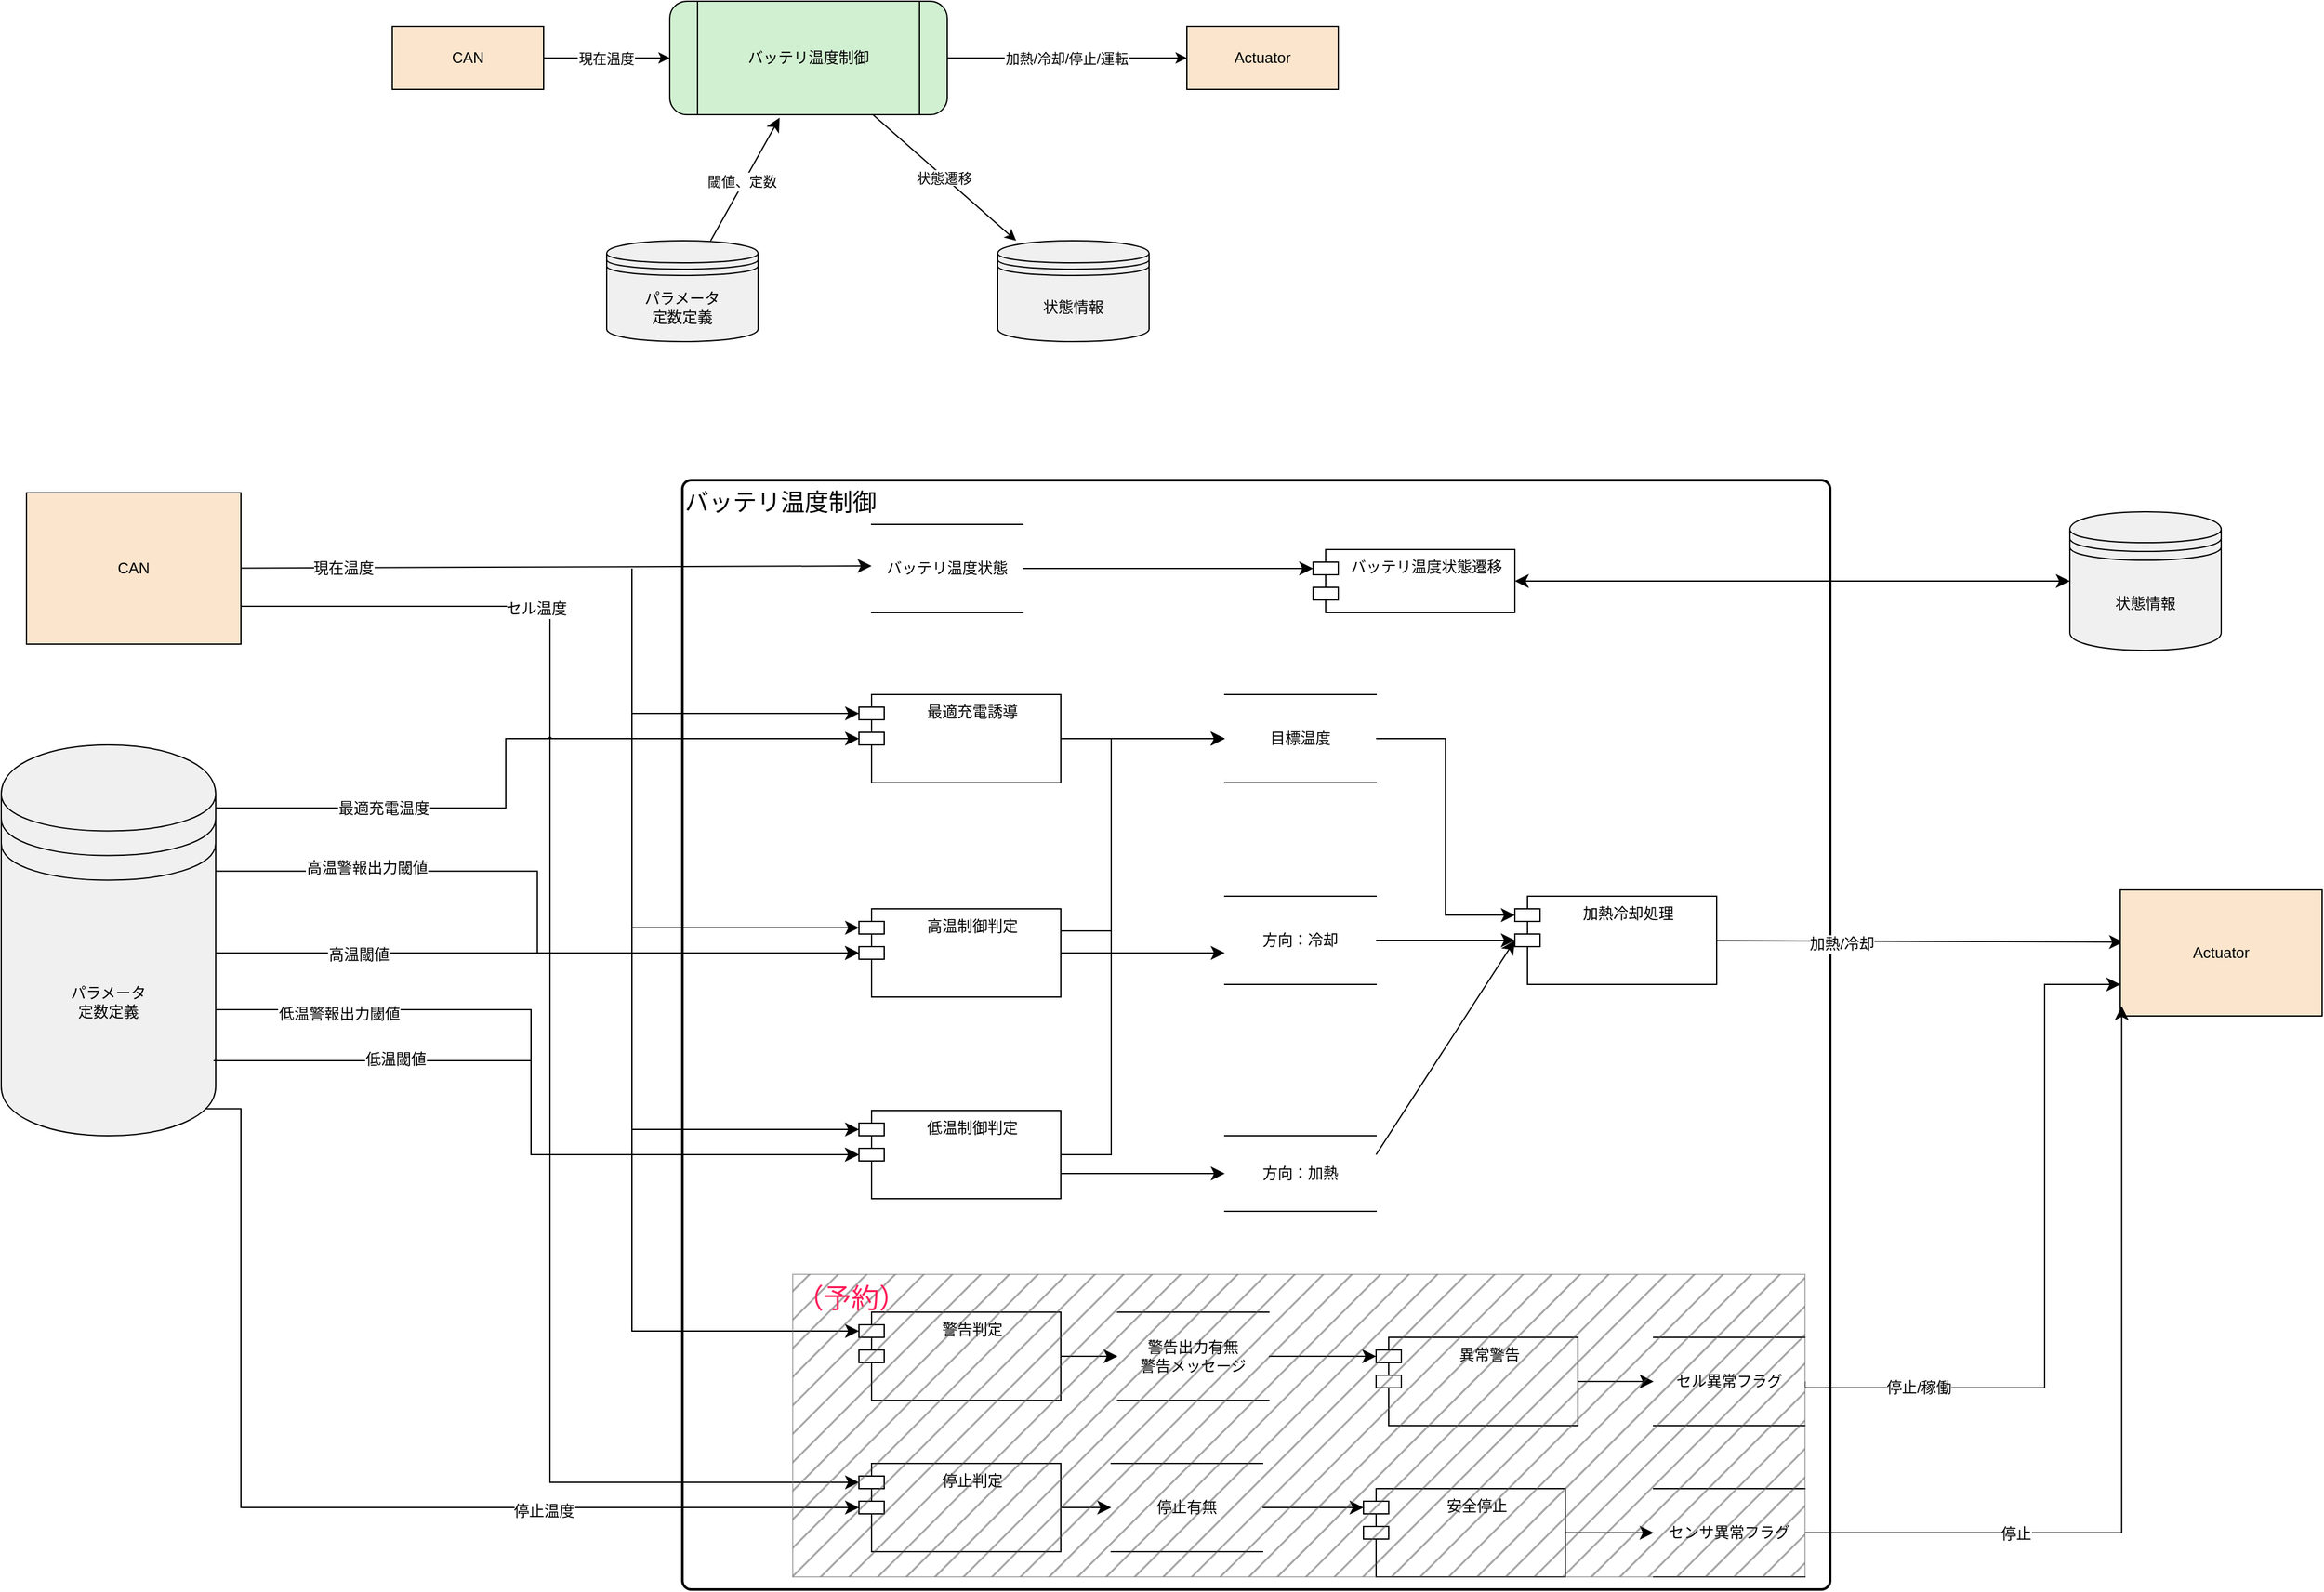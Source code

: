 <mxfile version="28.2.5">
  <diagram id="dfd_level0" name="Battery Temperature Control - Level 0 DFD">
    <mxGraphModel dx="2268" dy="1175" grid="1" gridSize="10" guides="1" tooltips="1" connect="1" arrows="1" fold="1" page="0" pageScale="1" pageWidth="1654" pageHeight="1169" math="0" shadow="0">
      <root>
        <mxCell id="0" />
        <mxCell id="1" parent="0" />
        <mxCell id="can" value="CAN" style="shape=rectangle;fillColor=#fce5cd;whiteSpace=wrap;html=1;" parent="1" vertex="1">
          <mxGeometry x="80" y="120" width="120" height="50" as="geometry" />
        </mxCell>
        <mxCell id="logic" value="バッテリ温度制御" style="shape=process;rounded=1;fillColor=#d1f0d1;whiteSpace=wrap;html=1;" parent="1" vertex="1">
          <mxGeometry x="300" y="100" width="220" height="90" as="geometry" />
        </mxCell>
        <mxCell id="act" value="Actuator" style="shape=rectangle;fillColor=#fce5cd;whiteSpace=wrap;html=1;" parent="1" vertex="1">
          <mxGeometry x="710" y="120" width="120" height="50" as="geometry" />
        </mxCell>
        <mxCell id="conf" value="パラメータ&lt;div&gt;定数定義&lt;/div&gt;" style="shape=datastore;fillColor=#f0f0f0;whiteSpace=wrap;html=1;" parent="1" vertex="1">
          <mxGeometry x="250" y="290" width="120" height="80" as="geometry" />
        </mxCell>
        <mxCell id="state" value="状態情報" style="shape=datastore;fillColor=#f0f0f0;whiteSpace=wrap;html=1;" parent="1" vertex="1">
          <mxGeometry x="560" y="290" width="120" height="80" as="geometry" />
        </mxCell>
        <mxCell id="f1" value="現在温度" parent="1" source="can" target="logic" edge="1">
          <mxGeometry relative="1" as="geometry">
            <mxPoint as="offset" />
          </mxGeometry>
        </mxCell>
        <mxCell id="f2" value="加熱/冷却/停止/運転" parent="1" source="logic" target="act" edge="1">
          <mxGeometry relative="1" as="geometry" />
        </mxCell>
        <mxCell id="f4" value="状態遷移" parent="1" source="logic" target="state" edge="1">
          <mxGeometry relative="1" as="geometry" />
        </mxCell>
        <mxCell id="gV4ivacfT20c8QTqMqW6-1" value="バッテリ温度制御" style="rounded=1;whiteSpace=wrap;html=1;absoluteArcSize=1;arcSize=14;strokeWidth=2;align=left;verticalAlign=top;fontSize=19;" parent="1" vertex="1">
          <mxGeometry x="310" y="480" width="910" height="880" as="geometry" />
        </mxCell>
        <mxCell id="K3a5HmwYM3yJjZjsRP28-11" style="edgeStyle=none;curved=1;rounded=0;orthogonalLoop=1;jettySize=auto;html=1;entryX=0;entryY=0.3;entryDx=0;entryDy=0;fontSize=12;startSize=8;endSize=8;strokeColor=#09090A;" edge="1" parent="1" source="gV4ivacfT20c8QTqMqW6-2">
          <mxGeometry relative="1" as="geometry">
            <mxPoint x="460" y="548.0" as="targetPoint" />
          </mxGeometry>
        </mxCell>
        <mxCell id="K3a5HmwYM3yJjZjsRP28-12" value="現在温度" style="edgeLabel;html=1;align=center;verticalAlign=middle;resizable=0;points=[];fontSize=12;" vertex="1" connectable="0" parent="K3a5HmwYM3yJjZjsRP28-11">
          <mxGeometry x="0.189" y="1" relative="1" as="geometry">
            <mxPoint x="-217" y="2" as="offset" />
          </mxGeometry>
        </mxCell>
        <mxCell id="gV4ivacfT20c8QTqMqW6-2" value="CAN" style="shape=rectangle;fillColor=#fce5cd;whiteSpace=wrap;html=1;" parent="1" vertex="1">
          <mxGeometry x="-210" y="490" width="170" height="120" as="geometry" />
        </mxCell>
        <mxCell id="gV4ivacfT20c8QTqMqW6-22" style="edgeStyle=none;curved=1;rounded=0;orthogonalLoop=1;jettySize=auto;html=1;fontSize=12;startSize=8;endSize=8;" parent="1" source="gV4ivacfT20c8QTqMqW6-4" edge="1">
          <mxGeometry relative="1" as="geometry">
            <mxPoint x="740" y="685" as="targetPoint" />
          </mxGeometry>
        </mxCell>
        <mxCell id="gV4ivacfT20c8QTqMqW6-4" value="&lt;p style=&quot;margin-top: 0pt; margin-bottom: 0pt; margin-left: 0in; direction: ltr; unicode-bidi: embed; vertical-align: middle; word-break: normal;&quot;&gt;&lt;font face=&quot;Helvetica&quot; style=&quot;&quot;&gt;最適充電誘導&lt;/font&gt;&lt;/p&gt;" style="shape=module;align=left;spacingLeft=20;align=center;verticalAlign=top;whiteSpace=wrap;html=1;" parent="1" vertex="1">
          <mxGeometry x="450" y="650" width="160" height="70" as="geometry" />
        </mxCell>
        <mxCell id="gV4ivacfT20c8QTqMqW6-50" value="" style="edgeStyle=none;curved=1;rounded=0;orthogonalLoop=1;jettySize=auto;html=1;fontSize=12;startSize=8;endSize=8;" parent="1" source="gV4ivacfT20c8QTqMqW6-14" edge="1">
          <mxGeometry relative="1" as="geometry">
            <mxPoint x="740" y="855" as="targetPoint" />
          </mxGeometry>
        </mxCell>
        <mxCell id="gV4ivacfT20c8QTqMqW6-55" style="edgeStyle=orthogonalEdgeStyle;rounded=0;orthogonalLoop=1;jettySize=auto;html=1;entryX=0;entryY=0.5;entryDx=0;entryDy=0;fontSize=12;startSize=8;endSize=8;exitX=1;exitY=0.25;exitDx=0;exitDy=0;" parent="1" source="gV4ivacfT20c8QTqMqW6-14" edge="1">
          <mxGeometry relative="1" as="geometry">
            <mxPoint x="740" y="685" as="targetPoint" />
            <Array as="points">
              <mxPoint x="650" y="838" />
              <mxPoint x="650" y="685" />
            </Array>
          </mxGeometry>
        </mxCell>
        <mxCell id="K3a5HmwYM3yJjZjsRP28-35" style="edgeStyle=orthogonalEdgeStyle;rounded=0;orthogonalLoop=1;jettySize=auto;html=1;entryX=0;entryY=0.5;entryDx=0;entryDy=0;fontSize=12;startSize=8;endSize=8;exitX=1;exitY=0.5;exitDx=0;exitDy=0;" edge="1" parent="1" source="gV4ivacfT20c8QTqMqW6-15" target="K3a5HmwYM3yJjZjsRP28-33">
          <mxGeometry relative="1" as="geometry">
            <Array as="points">
              <mxPoint x="650" y="1015" />
              <mxPoint x="650" y="685" />
            </Array>
          </mxGeometry>
        </mxCell>
        <mxCell id="K3a5HmwYM3yJjZjsRP28-42" style="edgeStyle=none;curved=1;rounded=0;orthogonalLoop=1;jettySize=auto;html=1;exitX=1;exitY=0.5;exitDx=0;exitDy=0;fontSize=12;startSize=8;endSize=8;entryX=0;entryY=0.5;entryDx=0;entryDy=0;" edge="1" parent="1" target="K3a5HmwYM3yJjZjsRP28-39">
          <mxGeometry relative="1" as="geometry">
            <mxPoint x="610" y="1030" as="sourcePoint" />
            <mxPoint x="740" y="1030" as="targetPoint" />
          </mxGeometry>
        </mxCell>
        <mxCell id="gV4ivacfT20c8QTqMqW6-15" value="&lt;p style=&quot;margin-top: 0pt; margin-bottom: 0pt; margin-left: 0in; direction: ltr; unicode-bidi: embed; vertical-align: middle; word-break: normal;&quot;&gt;低温制御判定&lt;/p&gt;" style="shape=module;align=left;spacingLeft=20;align=center;verticalAlign=top;whiteSpace=wrap;html=1;" parent="1" vertex="1">
          <mxGeometry x="450" y="980" width="160" height="70" as="geometry" />
        </mxCell>
        <mxCell id="OiuqpF2scuzAS8LPqLpI-17" style="edgeStyle=none;curved=1;rounded=0;orthogonalLoop=1;jettySize=auto;html=1;fontSize=12;startSize=8;endSize=8;entryX=0.014;entryY=0.414;entryDx=0;entryDy=0;entryPerimeter=0;" parent="1" source="gV4ivacfT20c8QTqMqW6-16" target="OiuqpF2scuzAS8LPqLpI-16" edge="1">
          <mxGeometry relative="1" as="geometry">
            <mxPoint x="1440" y="840" as="targetPoint" />
          </mxGeometry>
        </mxCell>
        <mxCell id="OiuqpF2scuzAS8LPqLpI-18" value="加熱/冷却" style="edgeLabel;html=1;align=center;verticalAlign=middle;resizable=0;points=[];fontSize=12;" parent="OiuqpF2scuzAS8LPqLpI-17" vertex="1" connectable="0">
          <mxGeometry x="-0.386" y="-2" relative="1" as="geometry">
            <mxPoint as="offset" />
          </mxGeometry>
        </mxCell>
        <mxCell id="gV4ivacfT20c8QTqMqW6-16" value="&lt;p style=&quot;margin-top: 0pt; margin-bottom: 0pt; margin-left: 0in; direction: ltr; unicode-bidi: embed; vertical-align: middle; word-break: normal;&quot;&gt;加熱冷却処理&lt;/p&gt;" style="shape=module;align=left;spacingLeft=20;align=center;verticalAlign=top;whiteSpace=wrap;html=1;" parent="1" vertex="1">
          <mxGeometry x="970" y="810" width="160" height="70" as="geometry" />
        </mxCell>
        <mxCell id="gV4ivacfT20c8QTqMqW6-27" style="edgeStyle=none;curved=1;rounded=0;orthogonalLoop=1;jettySize=auto;html=1;exitX=0.75;exitY=1;exitDx=0;exitDy=0;fontSize=12;startSize=8;endSize=8;" parent="1" source="gV4ivacfT20c8QTqMqW6-2" target="gV4ivacfT20c8QTqMqW6-2" edge="1">
          <mxGeometry relative="1" as="geometry" />
        </mxCell>
        <mxCell id="gV4ivacfT20c8QTqMqW6-43" style="edgeStyle=none;curved=1;rounded=0;orthogonalLoop=1;jettySize=auto;html=1;entryX=1;entryY=0.5;entryDx=0;entryDy=0;fontSize=12;startSize=8;endSize=8;" parent="1" edge="1">
          <mxGeometry relative="1" as="geometry">
            <mxPoint x="90" y="925" as="sourcePoint" />
            <mxPoint x="90" y="925" as="targetPoint" />
          </mxGeometry>
        </mxCell>
        <mxCell id="gV4ivacfT20c8QTqMqW6-53" style="edgeStyle=none;curved=1;rounded=0;orthogonalLoop=1;jettySize=auto;html=1;entryX=0;entryY=0;entryDx=0;entryDy=35;entryPerimeter=0;fontSize=12;startSize=8;endSize=8;" parent="1" source="K3a5HmwYM3yJjZjsRP28-36" target="gV4ivacfT20c8QTqMqW6-16" edge="1">
          <mxGeometry relative="1" as="geometry">
            <mxPoint x="860" y="851" as="sourcePoint" />
          </mxGeometry>
        </mxCell>
        <mxCell id="K3a5HmwYM3yJjZjsRP28-44" style="edgeStyle=none;curved=1;rounded=0;orthogonalLoop=1;jettySize=auto;html=1;fontSize=12;startSize=8;endSize=8;" edge="1" parent="1" source="gV4ivacfT20c8QTqMqW6-58" target="K3a5HmwYM3yJjZjsRP28-43">
          <mxGeometry relative="1" as="geometry" />
        </mxCell>
        <mxCell id="gV4ivacfT20c8QTqMqW6-58" value="&lt;p style=&quot;margin-top: 0pt; margin-bottom: 0pt; margin-left: 0in; direction: ltr; unicode-bidi: embed; vertical-align: middle; word-break: normal;&quot;&gt;警告判定&lt;/p&gt;" style="shape=module;align=left;spacingLeft=20;align=center;verticalAlign=top;whiteSpace=wrap;html=1;" parent="1" vertex="1">
          <mxGeometry x="450" y="1140" width="160" height="70" as="geometry" />
        </mxCell>
        <mxCell id="K3a5HmwYM3yJjZjsRP28-46" style="edgeStyle=none;curved=1;rounded=0;orthogonalLoop=1;jettySize=auto;html=1;entryX=0;entryY=0.5;entryDx=0;entryDy=0;fontSize=12;startSize=8;endSize=8;exitX=1;exitY=0.5;exitDx=0;exitDy=0;" edge="1" parent="1" source="gV4ivacfT20c8QTqMqW6-62" target="K3a5HmwYM3yJjZjsRP28-45">
          <mxGeometry relative="1" as="geometry" />
        </mxCell>
        <mxCell id="gV4ivacfT20c8QTqMqW6-62" value="&lt;p style=&quot;margin-top: 0pt; margin-bottom: 0pt; margin-left: 0in; direction: ltr; unicode-bidi: embed; vertical-align: middle; word-break: normal;&quot;&gt;異常警告&lt;/p&gt;" style="shape=module;align=left;spacingLeft=20;align=center;verticalAlign=top;whiteSpace=wrap;html=1;" parent="1" vertex="1">
          <mxGeometry x="860" y="1160" width="160" height="70" as="geometry" />
        </mxCell>
        <mxCell id="K3a5HmwYM3yJjZjsRP28-48" style="edgeStyle=none;curved=1;rounded=0;orthogonalLoop=1;jettySize=auto;html=1;fontSize=12;startSize=8;endSize=8;" edge="1" parent="1" source="gV4ivacfT20c8QTqMqW6-63" target="K3a5HmwYM3yJjZjsRP28-47">
          <mxGeometry relative="1" as="geometry" />
        </mxCell>
        <mxCell id="gV4ivacfT20c8QTqMqW6-63" value="&lt;p style=&quot;margin-top: 0pt; margin-bottom: 0pt; margin-left: 0in; direction: ltr; unicode-bidi: embed; vertical-align: middle; word-break: normal;&quot;&gt;停止判定&lt;/p&gt;" style="shape=module;align=left;spacingLeft=20;align=center;verticalAlign=top;whiteSpace=wrap;html=1;" parent="1" vertex="1">
          <mxGeometry x="450" y="1260" width="160" height="70" as="geometry" />
        </mxCell>
        <mxCell id="gV4ivacfT20c8QTqMqW6-67" style="edgeStyle=orthogonalEdgeStyle;rounded=0;orthogonalLoop=1;jettySize=auto;html=1;entryX=0;entryY=0;entryDx=0;entryDy=15;entryPerimeter=0;fontSize=12;startSize=8;endSize=8;exitX=1;exitY=0.5;exitDx=0;exitDy=0;" parent="1" source="K3a5HmwYM3yJjZjsRP28-43" target="gV4ivacfT20c8QTqMqW6-62" edge="1">
          <mxGeometry relative="1" as="geometry">
            <mxPoint x="765" y="1195.0" as="sourcePoint" />
          </mxGeometry>
        </mxCell>
        <mxCell id="gV4ivacfT20c8QTqMqW6-69" style="edgeStyle=orthogonalEdgeStyle;rounded=0;orthogonalLoop=1;jettySize=auto;html=1;entryX=0;entryY=0;entryDx=0;entryDy=15;entryPerimeter=0;fontSize=12;startSize=8;endSize=8;exitX=1;exitY=0.75;exitDx=0;exitDy=0;" parent="1" target="gV4ivacfT20c8QTqMqW6-63" edge="1" source="gV4ivacfT20c8QTqMqW6-2">
          <mxGeometry relative="1" as="geometry">
            <mxPoint x="110" y="1175" as="sourcePoint" />
          </mxGeometry>
        </mxCell>
        <mxCell id="OiuqpF2scuzAS8LPqLpI-13" value="セル温度" style="edgeLabel;html=1;align=center;verticalAlign=middle;resizable=0;points=[];fontSize=12;" parent="gV4ivacfT20c8QTqMqW6-69" vertex="1" connectable="0">
          <mxGeometry x="-0.606" y="-2" relative="1" as="geometry">
            <mxPoint as="offset" />
          </mxGeometry>
        </mxCell>
        <mxCell id="K3a5HmwYM3yJjZjsRP28-51" value="" style="edgeStyle=none;curved=1;rounded=0;orthogonalLoop=1;jettySize=auto;html=1;fontSize=12;startSize=8;endSize=8;" edge="1" parent="1" source="gV4ivacfT20c8QTqMqW6-71" target="K3a5HmwYM3yJjZjsRP28-50">
          <mxGeometry relative="1" as="geometry" />
        </mxCell>
        <mxCell id="gV4ivacfT20c8QTqMqW6-71" value="&lt;p style=&quot;margin-top: 0pt; margin-bottom: 0pt; margin-left: 0in; direction: ltr; unicode-bidi: embed; vertical-align: middle; word-break: normal;&quot;&gt;安全停止&lt;/p&gt;" style="shape=module;align=left;spacingLeft=20;align=center;verticalAlign=top;whiteSpace=wrap;html=1;" parent="1" vertex="1">
          <mxGeometry x="850" y="1280" width="160" height="70" as="geometry" />
        </mxCell>
        <mxCell id="OiuqpF2scuzAS8LPqLpI-1" value="パラメータ&lt;div&gt;定数定義&lt;/div&gt;" style="shape=datastore;fillColor=#f0f0f0;whiteSpace=wrap;html=1;" parent="1" vertex="1">
          <mxGeometry x="-230" y="690" width="170" height="310" as="geometry" />
        </mxCell>
        <mxCell id="OiuqpF2scuzAS8LPqLpI-2" style="edgeStyle=orthogonalEdgeStyle;rounded=0;orthogonalLoop=1;jettySize=auto;html=1;entryX=0;entryY=0;entryDx=0;entryDy=35;entryPerimeter=0;fontSize=12;startSize=8;endSize=8;jumpStyle=arc;jumpSize=2;" parent="1" source="OiuqpF2scuzAS8LPqLpI-1" target="gV4ivacfT20c8QTqMqW6-4" edge="1">
          <mxGeometry relative="1" as="geometry">
            <Array as="points">
              <mxPoint x="170" y="740" />
              <mxPoint x="170" y="685" />
            </Array>
          </mxGeometry>
        </mxCell>
        <mxCell id="OiuqpF2scuzAS8LPqLpI-3" value="最適充電温度" style="edgeLabel;align=left;verticalAlign=middle;resizable=0;points=[];fontSize=12;horizontal=1;" parent="OiuqpF2scuzAS8LPqLpI-2" vertex="1" connectable="0">
          <mxGeometry x="-0.372" y="1" relative="1" as="geometry">
            <mxPoint x="-82" as="offset" />
          </mxGeometry>
        </mxCell>
        <mxCell id="OiuqpF2scuzAS8LPqLpI-4" style="edgeStyle=orthogonalEdgeStyle;rounded=0;orthogonalLoop=1;jettySize=auto;html=1;entryX=0;entryY=0;entryDx=0;entryDy=35;entryPerimeter=0;fontSize=12;startSize=8;endSize=8;exitX=1;exitY=0.323;exitDx=0;exitDy=0;exitPerimeter=0;" parent="1" source="OiuqpF2scuzAS8LPqLpI-1" target="gV4ivacfT20c8QTqMqW6-14" edge="1">
          <mxGeometry relative="1" as="geometry">
            <mxPoint x="-50" y="794" as="sourcePoint" />
          </mxGeometry>
        </mxCell>
        <mxCell id="OiuqpF2scuzAS8LPqLpI-5" value="高温警報出力閾値" style="edgeLabel;align=center;verticalAlign=middle;resizable=0;points=[];fontSize=12;" parent="OiuqpF2scuzAS8LPqLpI-4" vertex="1" connectable="0">
          <mxGeometry x="-0.582" y="4" relative="1" as="geometry">
            <mxPoint as="offset" />
          </mxGeometry>
        </mxCell>
        <mxCell id="OiuqpF2scuzAS8LPqLpI-6" style="edgeStyle=orthogonalEdgeStyle;rounded=0;orthogonalLoop=1;jettySize=auto;html=1;entryX=0;entryY=0;entryDx=0;entryDy=35;entryPerimeter=0;fontSize=12;startSize=8;endSize=8;" parent="1" target="gV4ivacfT20c8QTqMqW6-14" edge="1">
          <mxGeometry relative="1" as="geometry">
            <mxPoint x="-60" y="855" as="sourcePoint" />
            <Array as="points">
              <mxPoint x="-60" y="855" />
            </Array>
          </mxGeometry>
        </mxCell>
        <mxCell id="OiuqpF2scuzAS8LPqLpI-7" value="高温閾値" style="edgeLabel;align=center;verticalAlign=middle;resizable=0;points=[];fontSize=12;" parent="OiuqpF2scuzAS8LPqLpI-6" vertex="1" connectable="0">
          <mxGeometry x="-0.312" y="-3" relative="1" as="geometry">
            <mxPoint x="-62" y="-3" as="offset" />
          </mxGeometry>
        </mxCell>
        <mxCell id="OiuqpF2scuzAS8LPqLpI-8" style="edgeStyle=orthogonalEdgeStyle;rounded=0;orthogonalLoop=1;jettySize=auto;html=1;entryX=0;entryY=0;entryDx=0;entryDy=35;entryPerimeter=0;fontSize=12;startSize=8;endSize=8;" parent="1" source="OiuqpF2scuzAS8LPqLpI-1" target="gV4ivacfT20c8QTqMqW6-15" edge="1">
          <mxGeometry relative="1" as="geometry">
            <Array as="points">
              <mxPoint x="190" y="900" />
              <mxPoint x="190" y="1015" />
            </Array>
          </mxGeometry>
        </mxCell>
        <mxCell id="OiuqpF2scuzAS8LPqLpI-9" value="低温警報出力閾値" style="edgeLabel;align=center;verticalAlign=middle;resizable=0;points=[];fontSize=12;" parent="OiuqpF2scuzAS8LPqLpI-8" vertex="1" connectable="0">
          <mxGeometry x="-0.686" y="-2" relative="1" as="geometry">
            <mxPoint as="offset" />
          </mxGeometry>
        </mxCell>
        <mxCell id="OiuqpF2scuzAS8LPqLpI-10" style="edgeStyle=orthogonalEdgeStyle;rounded=0;orthogonalLoop=1;jettySize=auto;html=1;entryX=0;entryY=0;entryDx=0;entryDy=35;entryPerimeter=0;fontSize=12;startSize=8;endSize=8;exitX=0.99;exitY=0.808;exitDx=0;exitDy=0;exitPerimeter=0;" parent="1" source="OiuqpF2scuzAS8LPqLpI-1" target="gV4ivacfT20c8QTqMqW6-15" edge="1">
          <mxGeometry relative="1" as="geometry">
            <Array as="points">
              <mxPoint x="190" y="941" />
              <mxPoint x="190" y="1015" />
            </Array>
          </mxGeometry>
        </mxCell>
        <mxCell id="OiuqpF2scuzAS8LPqLpI-11" value="低温閾値" style="edgeLabel;align=center;verticalAlign=middle;resizable=0;points=[];fontSize=12;" parent="OiuqpF2scuzAS8LPqLpI-10" vertex="1" connectable="0">
          <mxGeometry x="-0.507" y="2" relative="1" as="geometry">
            <mxPoint as="offset" />
          </mxGeometry>
        </mxCell>
        <mxCell id="OiuqpF2scuzAS8LPqLpI-14" style="edgeStyle=orthogonalEdgeStyle;rounded=0;orthogonalLoop=1;jettySize=auto;html=1;entryX=0;entryY=0;entryDx=0;entryDy=35;entryPerimeter=0;fontSize=12;startSize=8;endSize=8;exitX=0.952;exitY=0.931;exitDx=0;exitDy=0;exitPerimeter=0;" parent="1" source="OiuqpF2scuzAS8LPqLpI-1" target="gV4ivacfT20c8QTqMqW6-63" edge="1">
          <mxGeometry relative="1" as="geometry">
            <Array as="points">
              <mxPoint x="-40" y="979" />
              <mxPoint x="-40" y="1295" />
            </Array>
          </mxGeometry>
        </mxCell>
        <mxCell id="OiuqpF2scuzAS8LPqLpI-15" value="停止温度" style="edgeLabel;html=1;align=center;verticalAlign=middle;resizable=0;points=[];fontSize=12;" parent="OiuqpF2scuzAS8LPqLpI-14" vertex="1" connectable="0">
          <mxGeometry x="0.401" y="-3" relative="1" as="geometry">
            <mxPoint as="offset" />
          </mxGeometry>
        </mxCell>
        <mxCell id="OiuqpF2scuzAS8LPqLpI-16" value="Actuator" style="shape=rectangle;fillColor=#fce5cd;whiteSpace=wrap;html=1;" parent="1" vertex="1">
          <mxGeometry x="1450" y="805" width="160" height="100" as="geometry" />
        </mxCell>
        <mxCell id="OiuqpF2scuzAS8LPqLpI-23" value="状態情報" style="shape=datastore;fillColor=#f0f0f0;whiteSpace=wrap;html=1;" parent="1" vertex="1">
          <mxGeometry x="1410" y="505" width="120" height="110" as="geometry" />
        </mxCell>
        <mxCell id="K3a5HmwYM3yJjZjsRP28-6" style="edgeStyle=orthogonalEdgeStyle;rounded=0;orthogonalLoop=1;jettySize=auto;html=1;fontSize=12;startSize=8;endSize=8;exitX=1;exitY=0.5;exitDx=0;exitDy=0;entryX=0;entryY=0.75;entryDx=0;entryDy=0;" edge="1" parent="1" target="OiuqpF2scuzAS8LPqLpI-16">
          <mxGeometry relative="1" as="geometry">
            <mxPoint x="1440" y="850" as="targetPoint" />
            <mxPoint x="1200" y="1195.0" as="sourcePoint" />
            <Array as="points">
              <mxPoint x="1390" y="1200" />
              <mxPoint x="1390" y="880" />
            </Array>
          </mxGeometry>
        </mxCell>
        <mxCell id="gV4ivacfT20c8QTqMqW6-14" value="&lt;p style=&quot;margin-top: 0pt; margin-bottom: 0pt; margin-left: 0in; direction: ltr; unicode-bidi: embed; vertical-align: middle; word-break: normal;&quot;&gt;&lt;font style=&quot;&quot;&gt;高温制御判定&lt;/font&gt;&lt;/p&gt;" style="shape=module;align=left;spacingLeft=20;align=center;verticalAlign=top;whiteSpace=wrap;html=1;miterlimit=4;" parent="1" vertex="1">
          <mxGeometry x="450" y="820" width="160" height="70" as="geometry" />
        </mxCell>
        <mxCell id="K3a5HmwYM3yJjZjsRP28-7" value="停止/稼働" style="edgeLabel;html=1;align=center;verticalAlign=middle;resizable=0;points=[];fontSize=12;" vertex="1" connectable="0" parent="1">
          <mxGeometry x="1290" y="1200" as="geometry" />
        </mxCell>
        <mxCell id="K3a5HmwYM3yJjZjsRP28-22" value="バッテリ温度状態" style="html=1;dashed=0;whiteSpace=wrap;shape=partialRectangle;right=0;left=0;" vertex="1" parent="1">
          <mxGeometry x="460" y="515" width="120" height="70" as="geometry" />
        </mxCell>
        <mxCell id="K3a5HmwYM3yJjZjsRP28-25" style="edgeStyle=none;curved=1;rounded=0;orthogonalLoop=1;jettySize=auto;html=1;fontSize=12;startSize=8;endSize=8;entryX=0;entryY=0.5;entryDx=0;entryDy=0;startArrow=classic;startFill=1;" edge="1" parent="1" source="K3a5HmwYM3yJjZjsRP28-23" target="OiuqpF2scuzAS8LPqLpI-23">
          <mxGeometry relative="1" as="geometry" />
        </mxCell>
        <mxCell id="K3a5HmwYM3yJjZjsRP28-23" value="&lt;p style=&quot;margin-top: 0pt; margin-bottom: 0pt; margin-left: 0in; direction: ltr; unicode-bidi: embed; vertical-align: middle; word-break: normal;&quot;&gt;&lt;font face=&quot;Helvetica&quot; style=&quot;&quot;&gt;バッテリ温度状態遷移&lt;/font&gt;&lt;/p&gt;" style="shape=module;align=left;spacingLeft=20;align=center;verticalAlign=top;whiteSpace=wrap;html=1;" vertex="1" parent="1">
          <mxGeometry x="810" y="535" width="160" height="50" as="geometry" />
        </mxCell>
        <mxCell id="K3a5HmwYM3yJjZjsRP28-24" style="edgeStyle=none;curved=1;rounded=0;orthogonalLoop=1;jettySize=auto;html=1;entryX=0;entryY=0;entryDx=0;entryDy=15;entryPerimeter=0;fontSize=12;startSize=8;endSize=8;" edge="1" parent="1" source="K3a5HmwYM3yJjZjsRP28-22" target="K3a5HmwYM3yJjZjsRP28-23">
          <mxGeometry relative="1" as="geometry" />
        </mxCell>
        <mxCell id="K3a5HmwYM3yJjZjsRP28-27" value="" style="endArrow=classic;html=1;rounded=0;fontSize=12;startSize=8;endSize=8;entryX=0;entryY=0;entryDx=0;entryDy=15;entryPerimeter=0;edgeStyle=orthogonalEdgeStyle;jumpStyle=none;" edge="1" parent="1" target="gV4ivacfT20c8QTqMqW6-4">
          <mxGeometry width="50" height="50" relative="1" as="geometry">
            <mxPoint x="270" y="550" as="sourcePoint" />
            <mxPoint x="130" y="630" as="targetPoint" />
            <Array as="points">
              <mxPoint x="270" y="665" />
            </Array>
          </mxGeometry>
        </mxCell>
        <mxCell id="K3a5HmwYM3yJjZjsRP28-28" value="" style="endArrow=classic;html=1;rounded=0;fontSize=12;startSize=8;endSize=8;entryX=0;entryY=0;entryDx=0;entryDy=15;entryPerimeter=0;edgeStyle=orthogonalEdgeStyle;jumpStyle=none;" edge="1" parent="1" target="gV4ivacfT20c8QTqMqW6-14">
          <mxGeometry width="50" height="50" relative="1" as="geometry">
            <mxPoint x="270" y="550" as="sourcePoint" />
            <mxPoint x="480" y="785" as="targetPoint" />
            <Array as="points">
              <mxPoint x="270" y="835" />
            </Array>
          </mxGeometry>
        </mxCell>
        <mxCell id="K3a5HmwYM3yJjZjsRP28-29" value="" style="endArrow=classic;html=1;rounded=0;fontSize=12;startSize=8;endSize=8;edgeStyle=orthogonalEdgeStyle;jumpStyle=none;entryX=0;entryY=0;entryDx=0;entryDy=15;entryPerimeter=0;" edge="1" parent="1" target="gV4ivacfT20c8QTqMqW6-15">
          <mxGeometry width="50" height="50" relative="1" as="geometry">
            <mxPoint x="270" y="830" as="sourcePoint" />
            <mxPoint x="560" y="1115" as="targetPoint" />
            <Array as="points">
              <mxPoint x="270" y="995" />
            </Array>
          </mxGeometry>
        </mxCell>
        <mxCell id="K3a5HmwYM3yJjZjsRP28-30" value="" style="endArrow=classic;html=1;rounded=0;fontSize=12;startSize=8;endSize=8;edgeStyle=orthogonalEdgeStyle;jumpStyle=none;entryX=0;entryY=0;entryDx=0;entryDy=15;entryPerimeter=0;" edge="1" parent="1">
          <mxGeometry width="50" height="50" relative="1" as="geometry">
            <mxPoint x="270" y="990" as="sourcePoint" />
            <mxPoint x="450" y="1155" as="targetPoint" />
            <Array as="points">
              <mxPoint x="270" y="1155" />
            </Array>
          </mxGeometry>
        </mxCell>
        <mxCell id="K3a5HmwYM3yJjZjsRP28-31" style="edgeStyle=none;curved=1;rounded=0;orthogonalLoop=1;jettySize=auto;html=1;entryX=0.396;entryY=1.027;entryDx=0;entryDy=0;entryPerimeter=0;fontSize=12;startSize=8;endSize=8;" edge="1" parent="1" source="conf" target="logic">
          <mxGeometry relative="1" as="geometry" />
        </mxCell>
        <mxCell id="K3a5HmwYM3yJjZjsRP28-32" value="&lt;span style=&quot;font-size: 11px;&quot;&gt;閾値、定数&lt;/span&gt;" style="edgeLabel;html=1;align=center;verticalAlign=middle;resizable=0;points=[];fontSize=12;" vertex="1" connectable="0" parent="K3a5HmwYM3yJjZjsRP28-31">
          <mxGeometry x="-0.059" y="2" relative="1" as="geometry">
            <mxPoint as="offset" />
          </mxGeometry>
        </mxCell>
        <mxCell id="K3a5HmwYM3yJjZjsRP28-33" value="目標温度" style="html=1;dashed=0;whiteSpace=wrap;shape=partialRectangle;right=0;left=0;" vertex="1" parent="1">
          <mxGeometry x="740" y="650" width="120" height="70" as="geometry" />
        </mxCell>
        <mxCell id="K3a5HmwYM3yJjZjsRP28-36" value="&lt;span style=&quot;text-align: left;&quot;&gt;方向：冷却&lt;/span&gt;" style="html=1;dashed=0;whiteSpace=wrap;shape=partialRectangle;right=0;left=0;" vertex="1" parent="1">
          <mxGeometry x="740" y="810" width="120" height="70" as="geometry" />
        </mxCell>
        <mxCell id="K3a5HmwYM3yJjZjsRP28-37" style="edgeStyle=orthogonalEdgeStyle;rounded=0;orthogonalLoop=1;jettySize=auto;html=1;entryX=0;entryY=0;entryDx=0;entryDy=15;entryPerimeter=0;fontSize=12;startSize=8;endSize=8;exitX=1;exitY=0.5;exitDx=0;exitDy=0;" edge="1" parent="1" source="K3a5HmwYM3yJjZjsRP28-33" target="gV4ivacfT20c8QTqMqW6-16">
          <mxGeometry relative="1" as="geometry" />
        </mxCell>
        <mxCell id="K3a5HmwYM3yJjZjsRP28-39" value="&lt;span style=&quot;text-align: left;&quot;&gt;方向：加熱&lt;/span&gt;" style="html=1;dashed=0;whiteSpace=wrap;shape=partialRectangle;right=0;left=0;" vertex="1" parent="1">
          <mxGeometry x="740" y="1000" width="120" height="60" as="geometry" />
        </mxCell>
        <mxCell id="K3a5HmwYM3yJjZjsRP28-40" style="edgeStyle=none;curved=1;rounded=0;orthogonalLoop=1;jettySize=auto;html=1;entryX=0;entryY=0;entryDx=0;entryDy=35;entryPerimeter=0;fontSize=12;startSize=8;endSize=8;exitX=1;exitY=0.25;exitDx=0;exitDy=0;" edge="1" parent="1" source="K3a5HmwYM3yJjZjsRP28-39" target="gV4ivacfT20c8QTqMqW6-16">
          <mxGeometry relative="1" as="geometry" />
        </mxCell>
        <mxCell id="K3a5HmwYM3yJjZjsRP28-43" value="&lt;span style=&quot;text-align: left;&quot;&gt;警告出力有無&lt;/span&gt;&lt;div style=&quot;text-align: left;&quot;&gt;警告メッセージ&lt;/div&gt;" style="html=1;dashed=0;whiteSpace=wrap;shape=partialRectangle;right=0;left=0;" vertex="1" parent="1">
          <mxGeometry x="655" y="1140" width="120" height="70" as="geometry" />
        </mxCell>
        <mxCell id="K3a5HmwYM3yJjZjsRP28-45" value="&lt;div style=&quot;text-align: left;&quot;&gt;&lt;span style=&quot;background-color: transparent; color: light-dark(rgb(0, 0, 0), rgb(255, 255, 255));&quot;&gt;セル異常フラグ&lt;/span&gt;&lt;/div&gt;" style="html=1;dashed=0;whiteSpace=wrap;shape=partialRectangle;right=0;left=0;" vertex="1" parent="1">
          <mxGeometry x="1080" y="1160" width="120" height="70" as="geometry" />
        </mxCell>
        <mxCell id="K3a5HmwYM3yJjZjsRP28-47" value="&lt;div style=&quot;text-align: left;&quot;&gt;&lt;span style=&quot;background-color: transparent; color: light-dark(rgb(0, 0, 0), rgb(255, 255, 255));&quot;&gt;停止有無&lt;/span&gt;&lt;/div&gt;" style="html=1;dashed=0;whiteSpace=wrap;shape=partialRectangle;right=0;left=0;" vertex="1" parent="1">
          <mxGeometry x="650" y="1260" width="120" height="70" as="geometry" />
        </mxCell>
        <mxCell id="K3a5HmwYM3yJjZjsRP28-49" style="edgeStyle=none;curved=1;rounded=0;orthogonalLoop=1;jettySize=auto;html=1;entryX=0;entryY=0;entryDx=0;entryDy=15;entryPerimeter=0;fontSize=12;startSize=8;endSize=8;" edge="1" parent="1" source="K3a5HmwYM3yJjZjsRP28-47" target="gV4ivacfT20c8QTqMqW6-71">
          <mxGeometry relative="1" as="geometry" />
        </mxCell>
        <mxCell id="K3a5HmwYM3yJjZjsRP28-50" value="&lt;div style=&quot;text-align: left;&quot;&gt;&lt;span style=&quot;text-wrap-mode: nowrap;&quot;&gt;センサ異常フラグ&lt;/span&gt;&lt;/div&gt;" style="html=1;dashed=0;whiteSpace=wrap;shape=partialRectangle;right=0;left=0;" vertex="1" parent="1">
          <mxGeometry x="1080" y="1280" width="120" height="70" as="geometry" />
        </mxCell>
        <mxCell id="K3a5HmwYM3yJjZjsRP28-52" style="edgeStyle=orthogonalEdgeStyle;rounded=0;orthogonalLoop=1;jettySize=auto;html=1;entryX=0.007;entryY=0.922;entryDx=0;entryDy=0;entryPerimeter=0;fontSize=12;startSize=8;endSize=8;exitX=1;exitY=0.5;exitDx=0;exitDy=0;" edge="1" parent="1" source="K3a5HmwYM3yJjZjsRP28-50" target="OiuqpF2scuzAS8LPqLpI-16">
          <mxGeometry relative="1" as="geometry" />
        </mxCell>
        <mxCell id="K3a5HmwYM3yJjZjsRP28-53" value="停止" style="edgeLabel;html=1;align=center;verticalAlign=middle;resizable=0;points=[];fontSize=12;" vertex="1" connectable="0" parent="K3a5HmwYM3yJjZjsRP28-52">
          <mxGeometry x="-0.502" y="-1" relative="1" as="geometry">
            <mxPoint as="offset" />
          </mxGeometry>
        </mxCell>
        <mxCell id="gV4ivacfT20c8QTqMqW6-79" value="&lt;font style=&quot;font-size: 22px; color: rgb(255, 29, 89);&quot;&gt;（予約）&lt;/font&gt;" style="html=1;whiteSpace=wrap;fillColor=#4E4E4E;fontColor=#333333;strokeColor=#666666;opacity=50;gradientColor=none;fillStyle=hatch;align=left;verticalAlign=top;" parent="1" vertex="1">
          <mxGeometry x="397.5" y="1110" width="802.5" height="240" as="geometry" />
        </mxCell>
      </root>
    </mxGraphModel>
  </diagram>
</mxfile>
